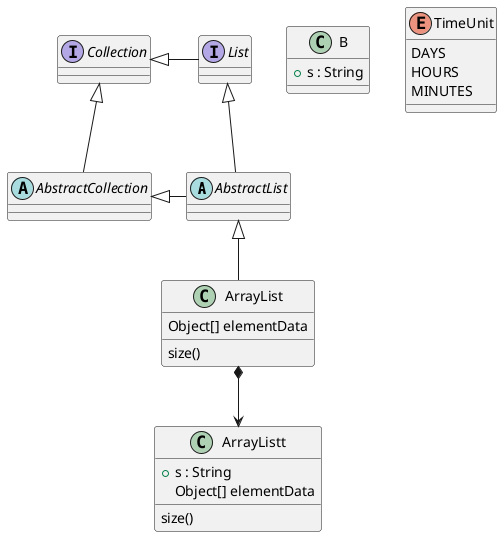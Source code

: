 @startuml
'https://plantuml.com/class-diagram

abstract class AbstractList
abstract AbstractCollection
interface List
interface Collection

List <|-- AbstractList
Collection <|-- AbstractCollection

Collection <|- List
AbstractCollection <|- AbstractList
AbstractList <|-- ArrayList

class ArrayList {
Object[] elementData
size()
}


class B{
+s : String
}

class ArrayListt {
+s : String
Object[] elementData
size()
}

'Class ArrayListt is nested inside the outer class ArrayList

ArrayList *--> ArrayListt

enum TimeUnit {
DAYS
HOURS
MINUTES
}

@enduml